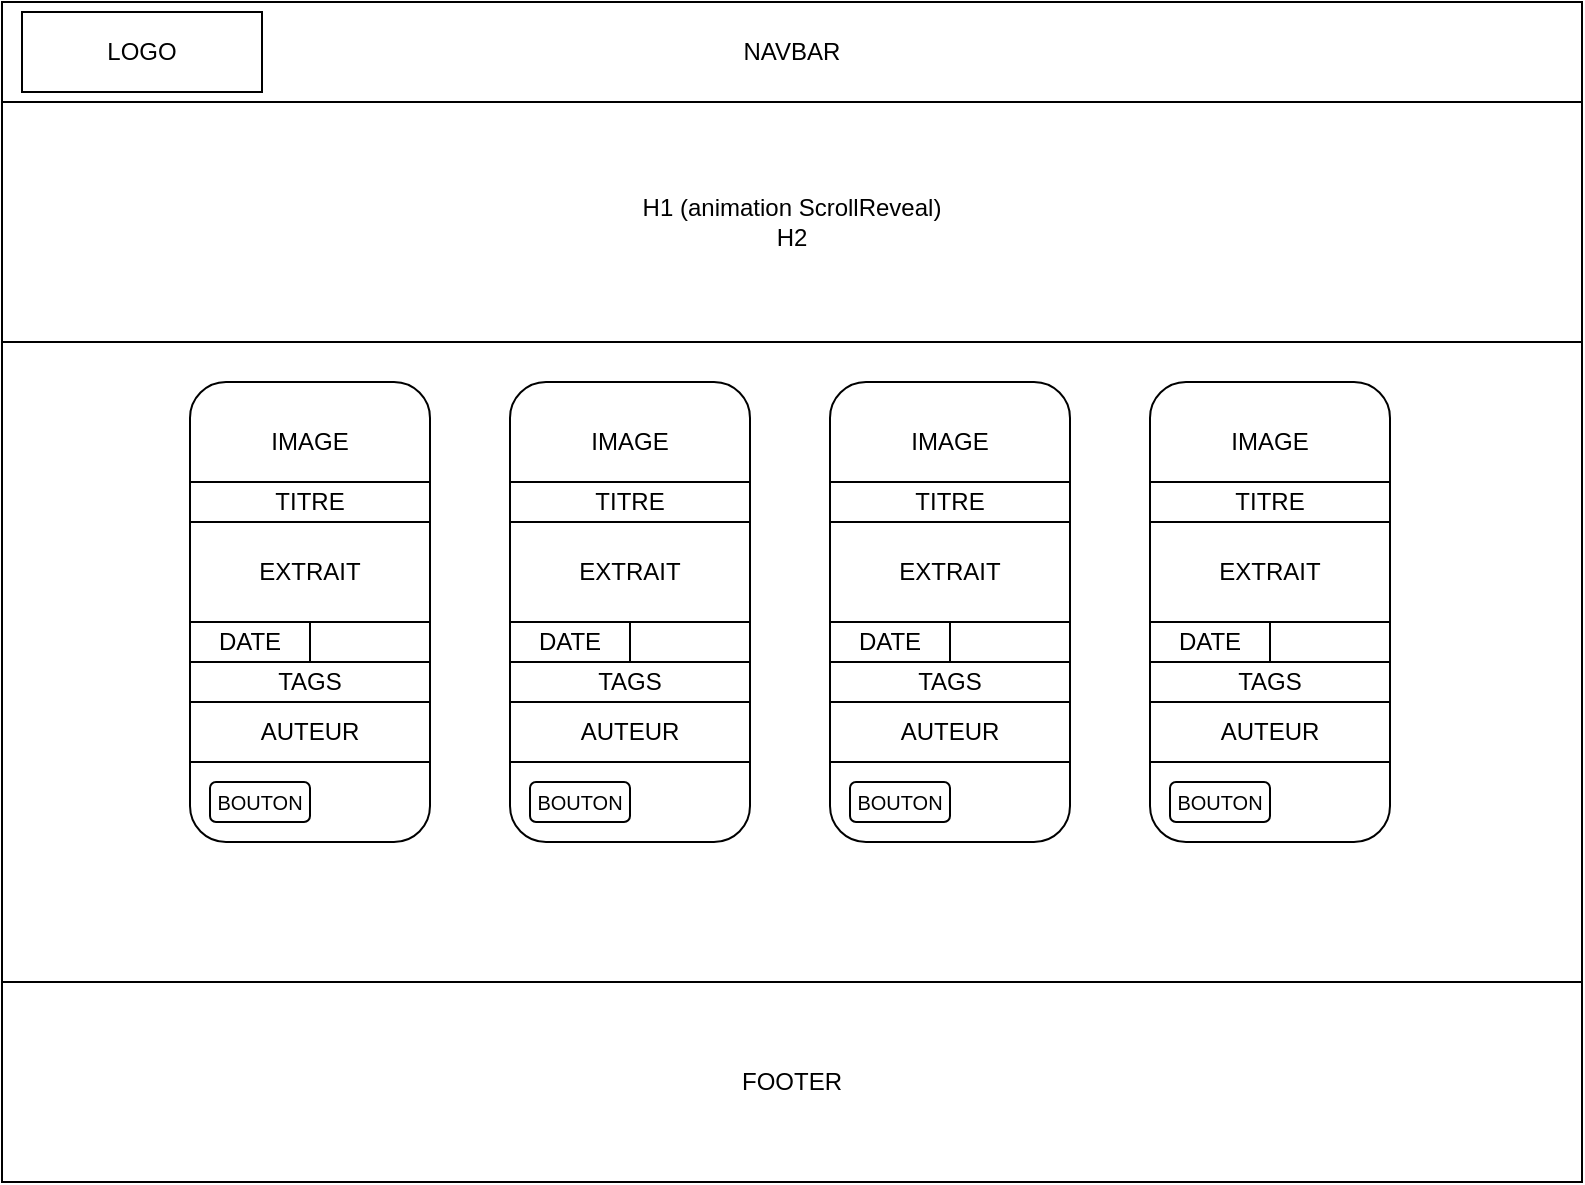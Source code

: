 <mxfile version="13.9.9" type="github"><diagram id="38nXC5MtWWAvu6_uEwTx" name="Page-1"><mxGraphModel dx="2170" dy="1150" grid="1" gridSize="10" guides="1" tooltips="1" connect="1" arrows="1" fold="1" page="1" pageScale="1" pageWidth="827" pageHeight="1169" math="0" shadow="0"><root><mxCell id="0"/><mxCell id="1" parent="0"/><mxCell id="B3Y2nrr8rf5n5sNnrnTJ-5" value="" style="rounded=0;whiteSpace=wrap;html=1;" vertex="1" parent="1"><mxGeometry x="20" y="10" width="790" height="590" as="geometry"/></mxCell><mxCell id="B3Y2nrr8rf5n5sNnrnTJ-6" value="NAVBAR" style="rounded=0;whiteSpace=wrap;html=1;" vertex="1" parent="1"><mxGeometry x="20" y="10" width="790" height="50" as="geometry"/></mxCell><mxCell id="B3Y2nrr8rf5n5sNnrnTJ-7" value="LOGO" style="rounded=0;whiteSpace=wrap;html=1;" vertex="1" parent="1"><mxGeometry x="30" y="15" width="120" height="40" as="geometry"/></mxCell><mxCell id="B3Y2nrr8rf5n5sNnrnTJ-9" value="H1 (animation ScrollReveal)&lt;br&gt;H2" style="rounded=0;whiteSpace=wrap;html=1;" vertex="1" parent="1"><mxGeometry x="20" y="60" width="790" height="120" as="geometry"/></mxCell><mxCell id="B3Y2nrr8rf5n5sNnrnTJ-49" value="" style="group" vertex="1" connectable="0" parent="1"><mxGeometry x="114" y="200" width="600" height="230" as="geometry"/></mxCell><mxCell id="B3Y2nrr8rf5n5sNnrnTJ-20" value="" style="group" vertex="1" connectable="0" parent="B3Y2nrr8rf5n5sNnrnTJ-49"><mxGeometry width="120" height="230" as="geometry"/></mxCell><mxCell id="B3Y2nrr8rf5n5sNnrnTJ-8" value="" style="rounded=1;whiteSpace=wrap;html=1;" vertex="1" parent="B3Y2nrr8rf5n5sNnrnTJ-20"><mxGeometry width="120" height="230" as="geometry"/></mxCell><mxCell id="B3Y2nrr8rf5n5sNnrnTJ-12" value="TITRE" style="rounded=0;whiteSpace=wrap;html=1;" vertex="1" parent="B3Y2nrr8rf5n5sNnrnTJ-20"><mxGeometry y="50" width="120" height="20" as="geometry"/></mxCell><mxCell id="B3Y2nrr8rf5n5sNnrnTJ-13" value="IMAGE" style="text;html=1;strokeColor=none;fillColor=none;align=center;verticalAlign=middle;whiteSpace=wrap;rounded=0;" vertex="1" parent="B3Y2nrr8rf5n5sNnrnTJ-20"><mxGeometry x="40" y="20" width="40" height="20" as="geometry"/></mxCell><mxCell id="B3Y2nrr8rf5n5sNnrnTJ-15" value="EXTRAIT" style="rounded=0;whiteSpace=wrap;html=1;" vertex="1" parent="B3Y2nrr8rf5n5sNnrnTJ-20"><mxGeometry y="70" width="120" height="50" as="geometry"/></mxCell><mxCell id="B3Y2nrr8rf5n5sNnrnTJ-16" value="DATE" style="rounded=0;whiteSpace=wrap;html=1;" vertex="1" parent="B3Y2nrr8rf5n5sNnrnTJ-20"><mxGeometry y="120" width="60" height="20" as="geometry"/></mxCell><mxCell id="B3Y2nrr8rf5n5sNnrnTJ-17" value="TAGS" style="rounded=0;whiteSpace=wrap;html=1;" vertex="1" parent="B3Y2nrr8rf5n5sNnrnTJ-20"><mxGeometry y="140" width="120" height="20" as="geometry"/></mxCell><mxCell id="B3Y2nrr8rf5n5sNnrnTJ-18" value="AUTEUR" style="rounded=0;whiteSpace=wrap;html=1;" vertex="1" parent="B3Y2nrr8rf5n5sNnrnTJ-20"><mxGeometry y="160" width="120" height="30" as="geometry"/></mxCell><mxCell id="B3Y2nrr8rf5n5sNnrnTJ-19" value="&lt;font style=&quot;font-size: 10px&quot;&gt;BOUTON&lt;/font&gt;" style="rounded=1;whiteSpace=wrap;html=1;" vertex="1" parent="B3Y2nrr8rf5n5sNnrnTJ-20"><mxGeometry x="10" y="200" width="50" height="20" as="geometry"/></mxCell><mxCell id="B3Y2nrr8rf5n5sNnrnTJ-21" value="" style="group" vertex="1" connectable="0" parent="B3Y2nrr8rf5n5sNnrnTJ-49"><mxGeometry x="160" width="120" height="230" as="geometry"/></mxCell><mxCell id="B3Y2nrr8rf5n5sNnrnTJ-22" value="" style="rounded=1;whiteSpace=wrap;html=1;" vertex="1" parent="B3Y2nrr8rf5n5sNnrnTJ-21"><mxGeometry width="120" height="230" as="geometry"/></mxCell><mxCell id="B3Y2nrr8rf5n5sNnrnTJ-23" value="TITRE" style="rounded=0;whiteSpace=wrap;html=1;" vertex="1" parent="B3Y2nrr8rf5n5sNnrnTJ-21"><mxGeometry y="50" width="120" height="20" as="geometry"/></mxCell><mxCell id="B3Y2nrr8rf5n5sNnrnTJ-24" value="IMAGE" style="text;html=1;strokeColor=none;fillColor=none;align=center;verticalAlign=middle;whiteSpace=wrap;rounded=0;" vertex="1" parent="B3Y2nrr8rf5n5sNnrnTJ-21"><mxGeometry x="40" y="20" width="40" height="20" as="geometry"/></mxCell><mxCell id="B3Y2nrr8rf5n5sNnrnTJ-25" value="EXTRAIT" style="rounded=0;whiteSpace=wrap;html=1;" vertex="1" parent="B3Y2nrr8rf5n5sNnrnTJ-21"><mxGeometry y="70" width="120" height="50" as="geometry"/></mxCell><mxCell id="B3Y2nrr8rf5n5sNnrnTJ-26" value="DATE" style="rounded=0;whiteSpace=wrap;html=1;" vertex="1" parent="B3Y2nrr8rf5n5sNnrnTJ-21"><mxGeometry y="120" width="60" height="20" as="geometry"/></mxCell><mxCell id="B3Y2nrr8rf5n5sNnrnTJ-27" value="TAGS" style="rounded=0;whiteSpace=wrap;html=1;" vertex="1" parent="B3Y2nrr8rf5n5sNnrnTJ-21"><mxGeometry y="140" width="120" height="20" as="geometry"/></mxCell><mxCell id="B3Y2nrr8rf5n5sNnrnTJ-28" value="AUTEUR" style="rounded=0;whiteSpace=wrap;html=1;" vertex="1" parent="B3Y2nrr8rf5n5sNnrnTJ-21"><mxGeometry y="160" width="120" height="30" as="geometry"/></mxCell><mxCell id="B3Y2nrr8rf5n5sNnrnTJ-29" value="&lt;font style=&quot;font-size: 10px&quot;&gt;BOUTON&lt;/font&gt;" style="rounded=1;whiteSpace=wrap;html=1;" vertex="1" parent="B3Y2nrr8rf5n5sNnrnTJ-21"><mxGeometry x="10" y="200" width="50" height="20" as="geometry"/></mxCell><mxCell id="B3Y2nrr8rf5n5sNnrnTJ-30" value="" style="group" vertex="1" connectable="0" parent="B3Y2nrr8rf5n5sNnrnTJ-49"><mxGeometry x="320" width="120" height="230" as="geometry"/></mxCell><mxCell id="B3Y2nrr8rf5n5sNnrnTJ-31" value="" style="rounded=1;whiteSpace=wrap;html=1;" vertex="1" parent="B3Y2nrr8rf5n5sNnrnTJ-30"><mxGeometry width="120" height="230" as="geometry"/></mxCell><mxCell id="B3Y2nrr8rf5n5sNnrnTJ-32" value="TITRE" style="rounded=0;whiteSpace=wrap;html=1;" vertex="1" parent="B3Y2nrr8rf5n5sNnrnTJ-30"><mxGeometry y="50" width="120" height="20" as="geometry"/></mxCell><mxCell id="B3Y2nrr8rf5n5sNnrnTJ-33" value="IMAGE" style="text;html=1;strokeColor=none;fillColor=none;align=center;verticalAlign=middle;whiteSpace=wrap;rounded=0;" vertex="1" parent="B3Y2nrr8rf5n5sNnrnTJ-30"><mxGeometry x="40" y="20" width="40" height="20" as="geometry"/></mxCell><mxCell id="B3Y2nrr8rf5n5sNnrnTJ-34" value="EXTRAIT" style="rounded=0;whiteSpace=wrap;html=1;" vertex="1" parent="B3Y2nrr8rf5n5sNnrnTJ-30"><mxGeometry y="70" width="120" height="50" as="geometry"/></mxCell><mxCell id="B3Y2nrr8rf5n5sNnrnTJ-35" value="DATE" style="rounded=0;whiteSpace=wrap;html=1;" vertex="1" parent="B3Y2nrr8rf5n5sNnrnTJ-30"><mxGeometry y="120" width="60" height="20" as="geometry"/></mxCell><mxCell id="B3Y2nrr8rf5n5sNnrnTJ-36" value="TAGS" style="rounded=0;whiteSpace=wrap;html=1;" vertex="1" parent="B3Y2nrr8rf5n5sNnrnTJ-30"><mxGeometry y="140" width="120" height="20" as="geometry"/></mxCell><mxCell id="B3Y2nrr8rf5n5sNnrnTJ-37" value="AUTEUR" style="rounded=0;whiteSpace=wrap;html=1;" vertex="1" parent="B3Y2nrr8rf5n5sNnrnTJ-30"><mxGeometry y="160" width="120" height="30" as="geometry"/></mxCell><mxCell id="B3Y2nrr8rf5n5sNnrnTJ-38" value="&lt;font style=&quot;font-size: 10px&quot;&gt;BOUTON&lt;/font&gt;" style="rounded=1;whiteSpace=wrap;html=1;" vertex="1" parent="B3Y2nrr8rf5n5sNnrnTJ-30"><mxGeometry x="10" y="200" width="50" height="20" as="geometry"/></mxCell><mxCell id="B3Y2nrr8rf5n5sNnrnTJ-40" value="" style="group" vertex="1" connectable="0" parent="B3Y2nrr8rf5n5sNnrnTJ-49"><mxGeometry x="480" width="120" height="230" as="geometry"/></mxCell><mxCell id="B3Y2nrr8rf5n5sNnrnTJ-41" value="" style="rounded=1;whiteSpace=wrap;html=1;" vertex="1" parent="B3Y2nrr8rf5n5sNnrnTJ-40"><mxGeometry width="120" height="230" as="geometry"/></mxCell><mxCell id="B3Y2nrr8rf5n5sNnrnTJ-42" value="TITRE" style="rounded=0;whiteSpace=wrap;html=1;" vertex="1" parent="B3Y2nrr8rf5n5sNnrnTJ-40"><mxGeometry y="50" width="120" height="20" as="geometry"/></mxCell><mxCell id="B3Y2nrr8rf5n5sNnrnTJ-43" value="IMAGE" style="text;html=1;strokeColor=none;fillColor=none;align=center;verticalAlign=middle;whiteSpace=wrap;rounded=0;" vertex="1" parent="B3Y2nrr8rf5n5sNnrnTJ-40"><mxGeometry x="40" y="20" width="40" height="20" as="geometry"/></mxCell><mxCell id="B3Y2nrr8rf5n5sNnrnTJ-44" value="EXTRAIT" style="rounded=0;whiteSpace=wrap;html=1;" vertex="1" parent="B3Y2nrr8rf5n5sNnrnTJ-40"><mxGeometry y="70" width="120" height="50" as="geometry"/></mxCell><mxCell id="B3Y2nrr8rf5n5sNnrnTJ-45" value="DATE" style="rounded=0;whiteSpace=wrap;html=1;" vertex="1" parent="B3Y2nrr8rf5n5sNnrnTJ-40"><mxGeometry y="120" width="60" height="20" as="geometry"/></mxCell><mxCell id="B3Y2nrr8rf5n5sNnrnTJ-46" value="TAGS" style="rounded=0;whiteSpace=wrap;html=1;" vertex="1" parent="B3Y2nrr8rf5n5sNnrnTJ-40"><mxGeometry y="140" width="120" height="20" as="geometry"/></mxCell><mxCell id="B3Y2nrr8rf5n5sNnrnTJ-47" value="AUTEUR" style="rounded=0;whiteSpace=wrap;html=1;" vertex="1" parent="B3Y2nrr8rf5n5sNnrnTJ-40"><mxGeometry y="160" width="120" height="30" as="geometry"/></mxCell><mxCell id="B3Y2nrr8rf5n5sNnrnTJ-48" value="&lt;font style=&quot;font-size: 10px&quot;&gt;BOUTON&lt;/font&gt;" style="rounded=1;whiteSpace=wrap;html=1;" vertex="1" parent="B3Y2nrr8rf5n5sNnrnTJ-40"><mxGeometry x="10" y="200" width="50" height="20" as="geometry"/></mxCell><mxCell id="B3Y2nrr8rf5n5sNnrnTJ-50" value="FOOTER" style="rounded=0;whiteSpace=wrap;html=1;" vertex="1" parent="1"><mxGeometry x="20" y="500" width="790" height="100" as="geometry"/></mxCell></root></mxGraphModel></diagram></mxfile>